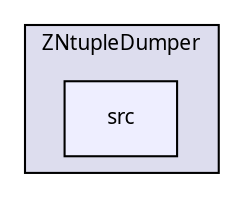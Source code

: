 digraph G {
  compound=true
  node [ fontsize=10, fontname="FreeSans.ttf"];
  edge [ labelfontsize=9, labelfontname="FreeSans.ttf"];
  subgraph clusterdir_916059b1166df0beb8935247bdf44d10 {
    graph [ bgcolor="#ddddee", pencolor="black", label="ZNtupleDumper" fontname="FreeSans.ttf", fontsize=10, URL="dir_916059b1166df0beb8935247bdf44d10.html"]
  dir_cdc635e60c92ec196347975f1474b56f [shape=box, label="src", style="filled", fillcolor="#eeeeff", pencolor="black", URL="dir_cdc635e60c92ec196347975f1474b56f.html"];
  }
}
